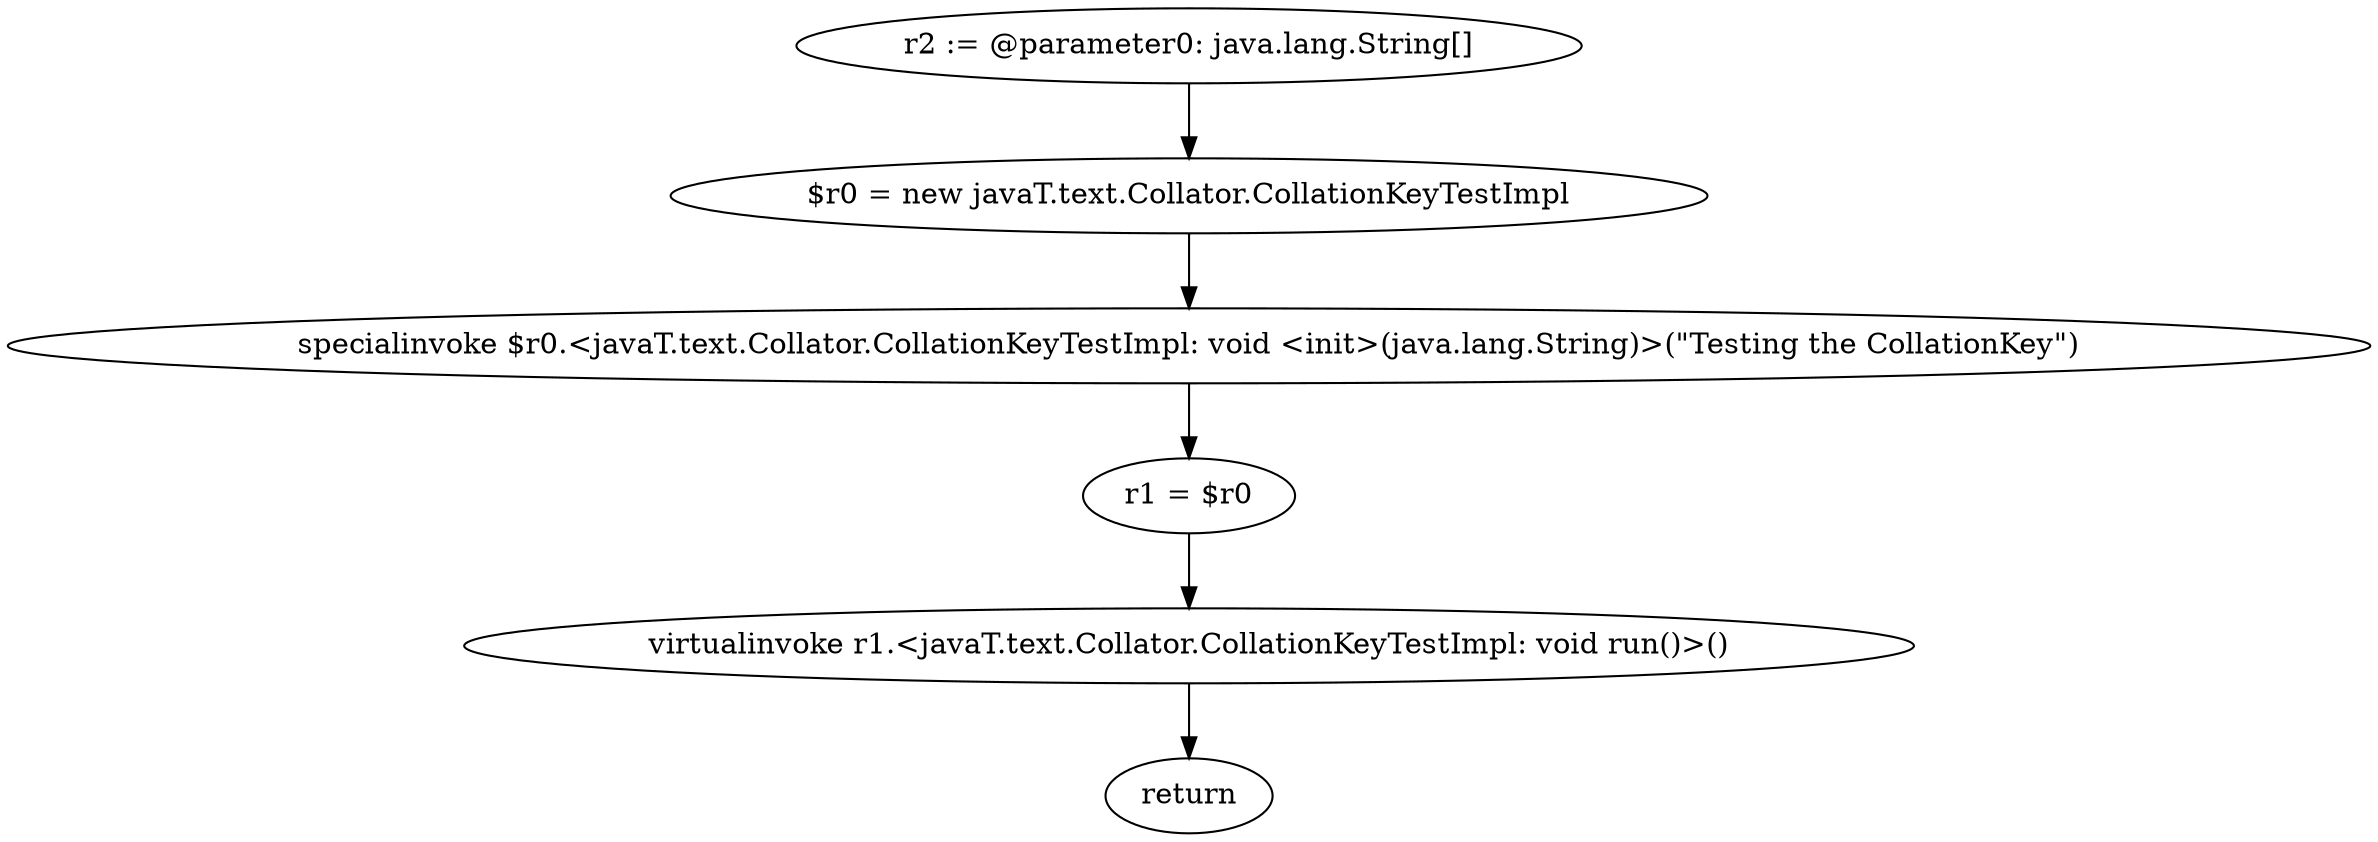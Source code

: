 digraph "unitGraph" {
    "r2 := @parameter0: java.lang.String[]"
    "$r0 = new javaT.text.Collator.CollationKeyTestImpl"
    "specialinvoke $r0.<javaT.text.Collator.CollationKeyTestImpl: void <init>(java.lang.String)>(\"Testing the CollationKey\")"
    "r1 = $r0"
    "virtualinvoke r1.<javaT.text.Collator.CollationKeyTestImpl: void run()>()"
    "return"
    "r2 := @parameter0: java.lang.String[]"->"$r0 = new javaT.text.Collator.CollationKeyTestImpl";
    "$r0 = new javaT.text.Collator.CollationKeyTestImpl"->"specialinvoke $r0.<javaT.text.Collator.CollationKeyTestImpl: void <init>(java.lang.String)>(\"Testing the CollationKey\")";
    "specialinvoke $r0.<javaT.text.Collator.CollationKeyTestImpl: void <init>(java.lang.String)>(\"Testing the CollationKey\")"->"r1 = $r0";
    "r1 = $r0"->"virtualinvoke r1.<javaT.text.Collator.CollationKeyTestImpl: void run()>()";
    "virtualinvoke r1.<javaT.text.Collator.CollationKeyTestImpl: void run()>()"->"return";
}
